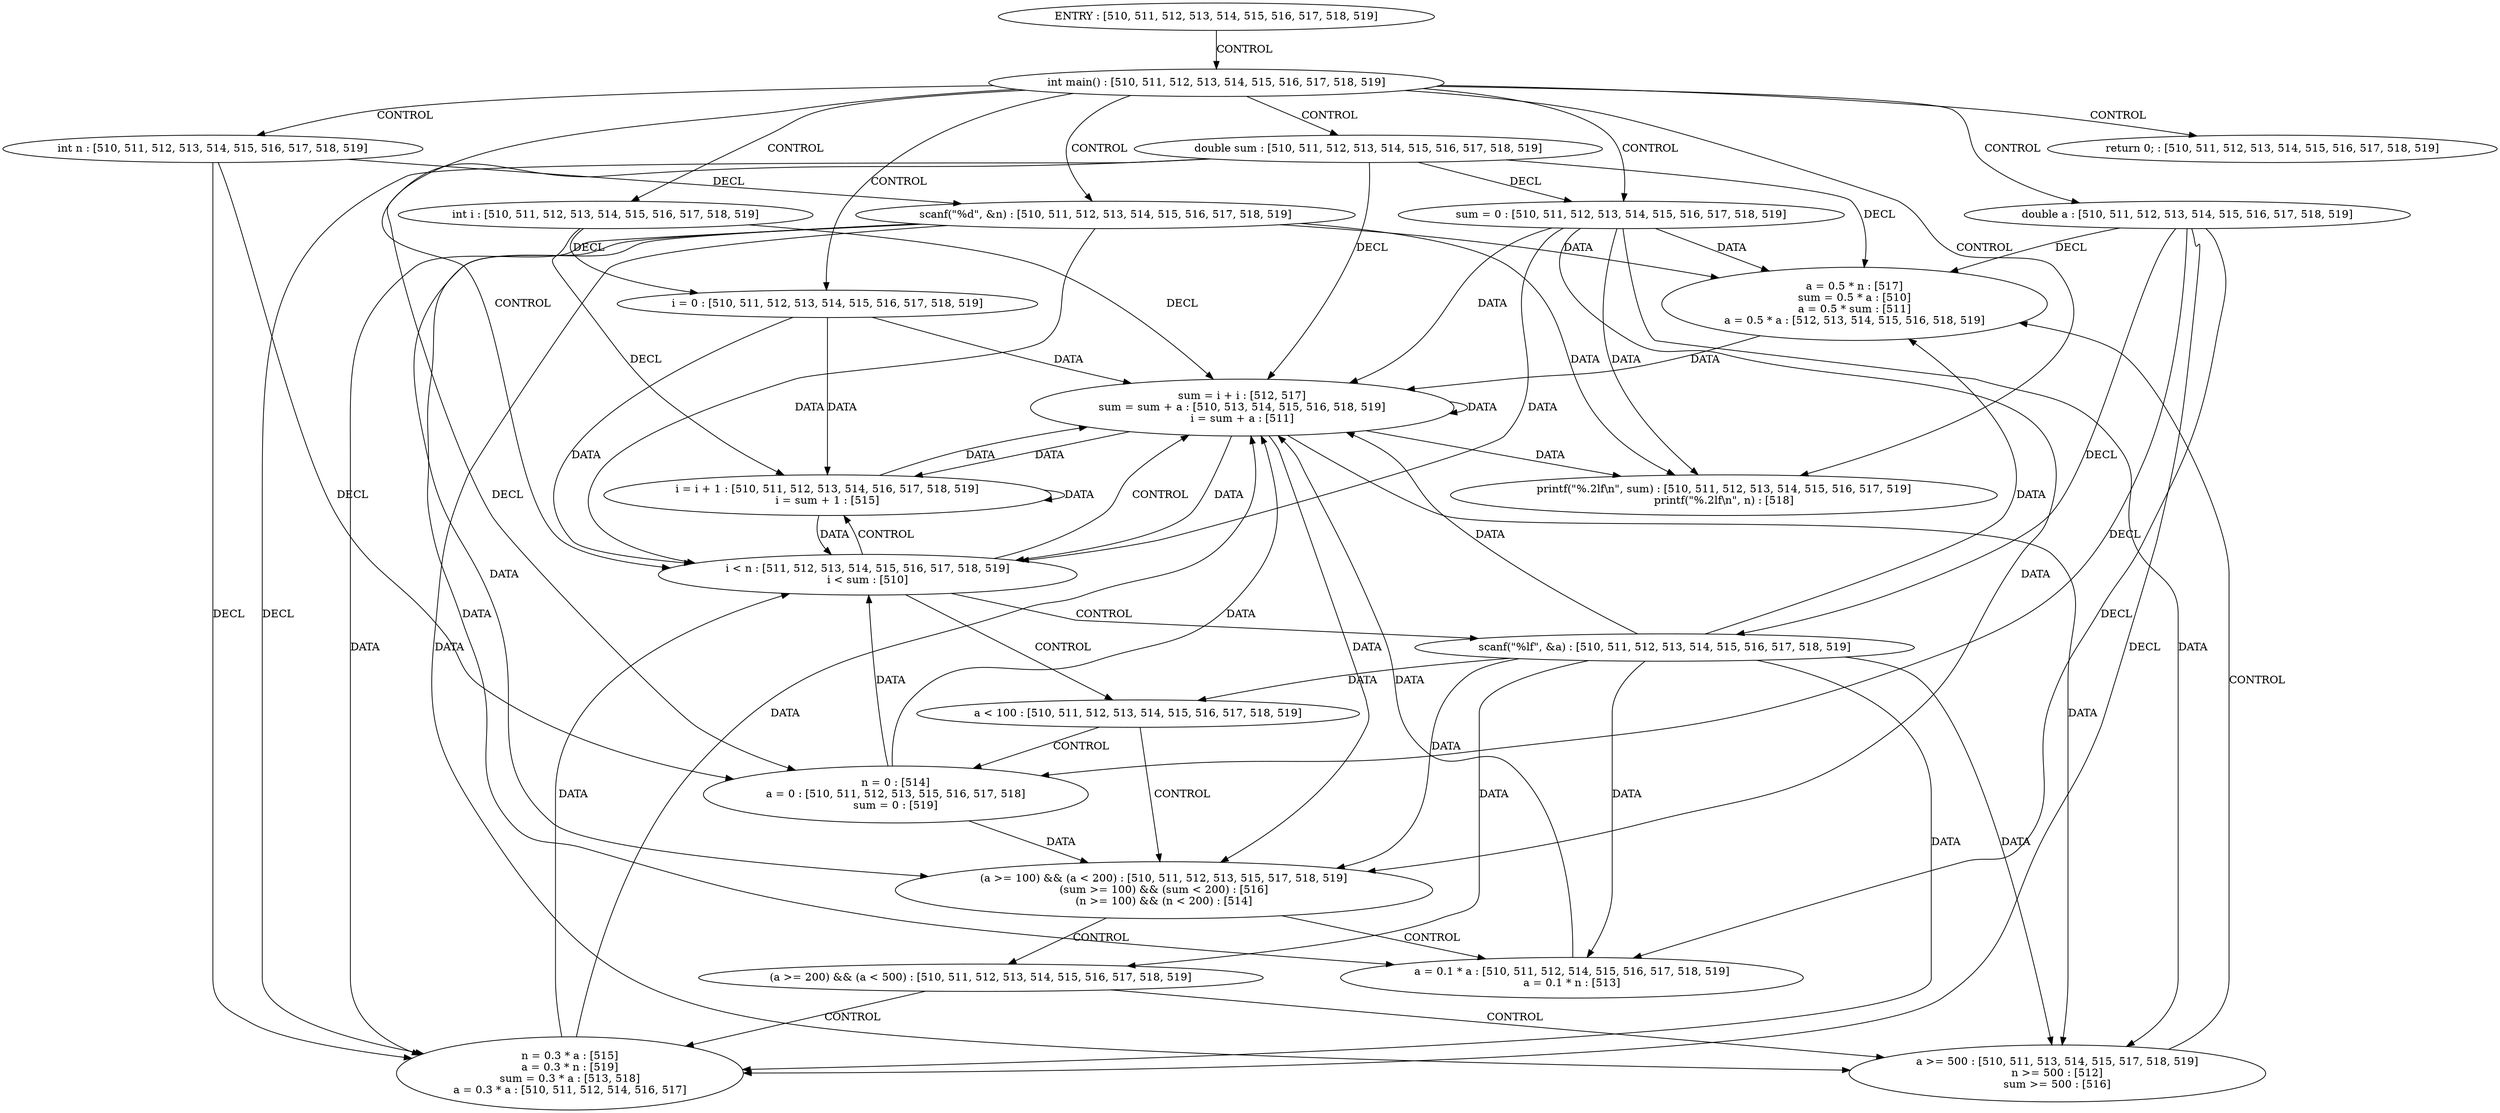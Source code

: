 digraph G {
  1 [ label="scanf(\"%d\", &n) : [510, 511, 512, 513, 514, 515, 516, 517, 518, 519]
" ];
  2 [ label="printf(\"%.2lf\\n\", sum) : [510, 511, 512, 513, 514, 515, 516, 517, 519]
printf(\"%.2lf\\n\", n) : [518]
" ];
  3 [ label="scanf(\"%lf\", &a) : [510, 511, 512, 513, 514, 515, 516, 517, 518, 519]
" ];
  4 [ label="ENTRY : [510, 511, 512, 513, 514, 515, 516, 517, 518, 519]
" ];
  5 [ label="double sum : [510, 511, 512, 513, 514, 515, 516, 517, 518, 519]
" ];
  6 [ label="double a : [510, 511, 512, 513, 514, 515, 516, 517, 518, 519]
" ];
  7 [ label="int n : [510, 511, 512, 513, 514, 515, 516, 517, 518, 519]
" ];
  8 [ label="int i : [510, 511, 512, 513, 514, 515, 516, 517, 518, 519]
" ];
  9 [ label="sum = i + i : [512, 517]
sum = sum + a : [510, 513, 514, 515, 516, 518, 519]
i = sum + a : [511]
" ];
  10 [ label="sum = 0 : [510, 511, 512, 513, 514, 515, 516, 517, 518, 519]
" ];
  11 [ label="a = 0.5 * n : [517]
sum = 0.5 * a : [510]
a = 0.5 * sum : [511]
a = 0.5 * a : [512, 513, 514, 515, 516, 518, 519]
" ];
  12 [ label="a = 0.1 * a : [510, 511, 512, 514, 515, 516, 517, 518, 519]
a = 0.1 * n : [513]
" ];
  13 [ label="n = 0 : [514]
a = 0 : [510, 511, 512, 513, 515, 516, 517, 518]
sum = 0 : [519]
" ];
  14 [ label="i = 0 : [510, 511, 512, 513, 514, 515, 516, 517, 518, 519]
" ];
  15 [ label="i = i + 1 : [510, 511, 512, 513, 514, 516, 517, 518, 519]
i = sum + 1 : [515]
" ];
  16 [ label="n = 0.3 * a : [515]
a = 0.3 * n : [519]
sum = 0.3 * a : [513, 518]
a = 0.3 * a : [510, 511, 512, 514, 516, 517]
" ];
  17 [ label="(a >= 100) && (a < 200) : [510, 511, 512, 513, 515, 517, 518, 519]
(sum >= 100) && (sum < 200) : [516]
(n >= 100) && (n < 200) : [514]
" ];
  18 [ label="a < 100 : [510, 511, 512, 513, 514, 515, 516, 517, 518, 519]
" ];
  19 [ label="return 0; : [510, 511, 512, 513, 514, 515, 516, 517, 518, 519]
" ];
  20 [ label="(a >= 200) && (a < 500) : [510, 511, 512, 513, 514, 515, 516, 517, 518, 519]
" ];
  21 [ label="a >= 500 : [510, 511, 513, 514, 515, 517, 518, 519]
n >= 500 : [512]
sum >= 500 : [516]
" ];
  22 [ label="i < n : [511, 512, 513, 514, 515, 516, 517, 518, 519]
i < sum : [510]
" ];
  23 [ label="int main() : [510, 511, 512, 513, 514, 515, 516, 517, 518, 519]
" ];
  4 -> 23 [ label="CONTROL" ];
  23 -> 8 [ label="CONTROL" ];
  23 -> 7 [ label="CONTROL" ];
  23 -> 6 [ label="CONTROL" ];
  23 -> 5 [ label="CONTROL" ];
  23 -> 10 [ label="CONTROL" ];
  23 -> 1 [ label="CONTROL" ];
  23 -> 14 [ label="CONTROL" ];
  23 -> 22 [ label="CONTROL" ];
  23 -> 2 [ label="CONTROL" ];
  23 -> 19 [ label="CONTROL" ];
  22 -> 3 [ label="CONTROL" ];
  22 -> 18 [ label="CONTROL" ];
  22 -> 9 [ label="CONTROL" ];
  22 -> 15 [ label="CONTROL" ];
  18 -> 13 [ label="CONTROL" ];
  18 -> 17 [ label="CONTROL" ];
  17 -> 12 [ label="CONTROL" ];
  17 -> 20 [ label="CONTROL" ];
  20 -> 16 [ label="CONTROL" ];
  20 -> 21 [ label="CONTROL" ];
  21 -> 11 [ label="CONTROL" ];
  10 -> 11 [ label="DATA" ];
  10 -> 9 [ label="DATA" ];
  10 -> 2 [ label="DATA" ];
  1 -> 22 [ label="DATA" ];
  14 -> 22 [ label="DATA" ];
  3 -> 18 [ label="DATA" ];
  3 -> 17 [ label="DATA" ];
  3 -> 12 [ label="DATA" ];
  3 -> 20 [ label="DATA" ];
  3 -> 16 [ label="DATA" ];
  3 -> 21 [ label="DATA" ];
  3 -> 9 [ label="DATA" ];
  13 -> 9 [ label="DATA" ];
  12 -> 9 [ label="DATA" ];
  16 -> 9 [ label="DATA" ];
  11 -> 9 [ label="DATA" ];
  9 -> 15 [ label="DATA" ];
  15 -> 22 [ label="DATA" ];
  8 -> 14 [ label="DECL" ];
  8 -> 15 [ label="DECL" ];
  8 -> 9 [ label="DECL" ];
  7 -> 1 [ label="DECL" ];
  6 -> 16 [ label="DECL" ];
  6 -> 12 [ label="DECL" ];
  6 -> 3 [ label="DECL" ];
  6 -> 11 [ label="DECL" ];
  6 -> 13 [ label="DECL" ];
  5 -> 10 [ label="DECL" ];
  1 -> 12 [ label="DATA" ];
  14 -> 15 [ label="DATA" ];
  3 -> 11 [ label="DATA" ];
  9 -> 9 [ label="DATA" ];
  9 -> 2 [ label="DATA" ];
  15 -> 15 [ label="DATA" ];
  5 -> 9 [ label="DECL" ];
  5 -> 16 [ label="DECL" ];
  16 -> 22 [ label="DATA" ];
  7 -> 16 [ label="DECL" ];
  1 -> 17 [ label="DATA" ];
  13 -> 22 [ label="DATA" ];
  13 -> 17 [ label="DATA" ];
  7 -> 13 [ label="DECL" ];
  1 -> 2 [ label="DATA" ];
  10 -> 17 [ label="DATA" ];
  10 -> 21 [ label="DATA" ];
  9 -> 17 [ label="DATA" ];
  9 -> 21 [ label="DATA" ];
  1 -> 11 [ label="DATA" ];
  14 -> 9 [ label="DATA" ];
  15 -> 9 [ label="DATA" ];
  10 -> 22 [ label="DATA" ];
  9 -> 22 [ label="DATA" ];
  5 -> 11 [ label="DECL" ];
  1 -> 21 [ label="DATA" ];
  1 -> 16 [ label="DATA" ];
  5 -> 13 [ label="DECL" ];
}
